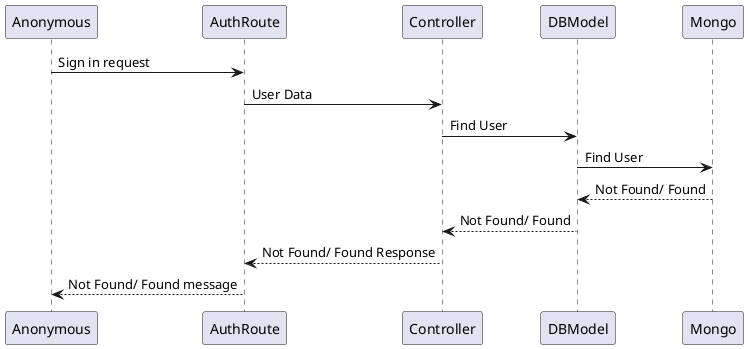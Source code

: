@startuml
Anonymous -> AuthRoute : Sign in request  
AuthRoute -> Controller: User Data
Controller -> DBModel: Find User
DBModel -> Mongo: Find User
Mongo --> DBModel: Not Found/ Found
DBModel --> Controller: Not Found/ Found
Controller --> AuthRoute: Not Found/ Found Response
AuthRoute --> Anonymous: Not Found/ Found message
@enduml

